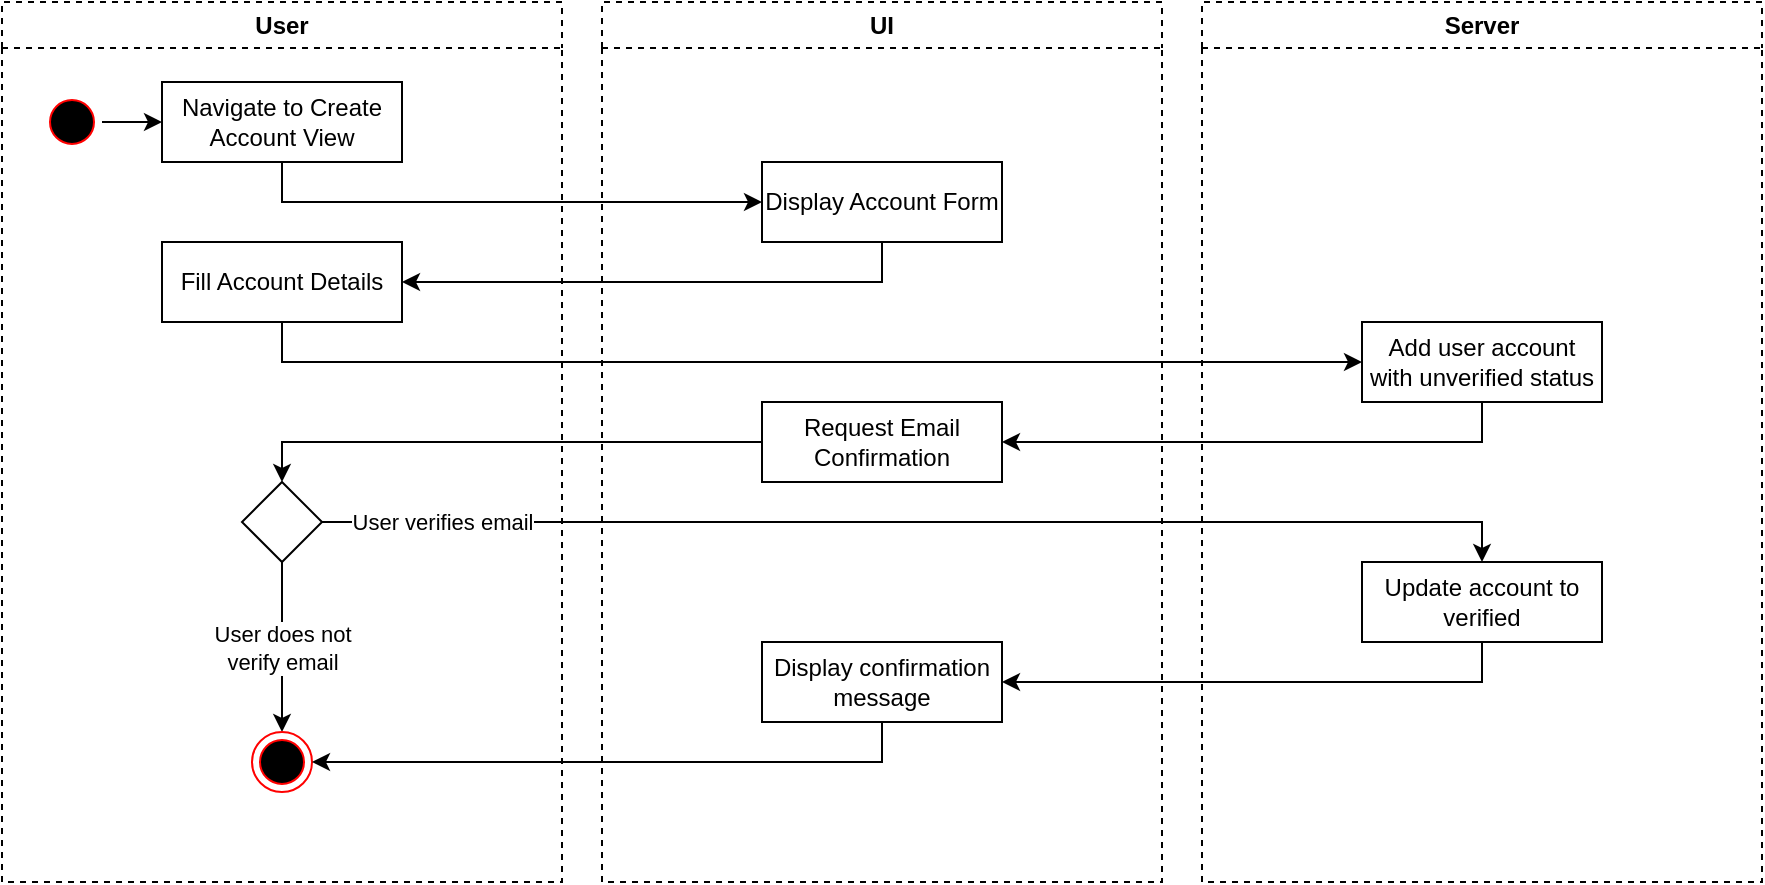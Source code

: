 <mxfile version="20.7.4" type="device"><diagram name="Page-1" id="e7e014a7-5840-1c2e-5031-d8a46d1fe8dd"><mxGraphModel dx="1434" dy="852" grid="1" gridSize="10" guides="1" tooltips="1" connect="1" arrows="1" fold="1" page="0" pageScale="1" pageWidth="1169" pageHeight="826" background="none" math="0" shadow="0"><root><mxCell id="0"/><mxCell id="1" parent="0"/><mxCell id="2" value="User" style="swimlane;whiteSpace=wrap;dashed=1;rounded=0;" parent="1" vertex="1"><mxGeometry x="80" y="120" width="280" height="440" as="geometry"/></mxCell><mxCell id="QHhK5gdTGVQyGTtITEeM-2" style="edgeStyle=orthogonalEdgeStyle;rounded=0;orthogonalLoop=1;jettySize=auto;html=1;" parent="2" source="5bzQMp6kEuD0OZ4RyNbC-232" target="5bzQMp6kEuD0OZ4RyNbC-233" edge="1"><mxGeometry relative="1" as="geometry"/></mxCell><mxCell id="5bzQMp6kEuD0OZ4RyNbC-232" value="" style="ellipse;shape=startState;fillColor=#000000;strokeColor=#ff0000;fontSize=12;" parent="2" vertex="1"><mxGeometry x="20" y="45" width="30" height="30" as="geometry"/></mxCell><mxCell id="5bzQMp6kEuD0OZ4RyNbC-233" value="Navigate to Create Account View" style="points=[[0,0.5,0,-3,0],[0.5,0,0,0,-2],[0.5,1,0,0,2],[1,0.5,0,2,0]];whiteSpace=wrap;fontSize=12;" parent="2" vertex="1"><mxGeometry x="80" y="40" width="120" height="40" as="geometry"/></mxCell><mxCell id="pOz_aUeioIbI2jwhbHBd-4" value="Fill Account Details" style="points=[[0,0.5,0,-3,0],[0.5,0,0,0,-2],[0.5,1,0,0,2],[1,0.5,0,2,0]];whiteSpace=wrap;fontSize=12;" vertex="1" parent="2"><mxGeometry x="80" y="120" width="120" height="40" as="geometry"/></mxCell><mxCell id="pOz_aUeioIbI2jwhbHBd-18" value="User does not&lt;br&gt;verify email" style="edgeStyle=orthogonalEdgeStyle;rounded=0;orthogonalLoop=1;jettySize=auto;html=1;fontSize=11;" edge="1" parent="2" source="pOz_aUeioIbI2jwhbHBd-10" target="pOz_aUeioIbI2jwhbHBd-16"><mxGeometry relative="1" as="geometry"/></mxCell><mxCell id="pOz_aUeioIbI2jwhbHBd-10" value="" style="rhombus;whiteSpace=wrap;html=1;points=[[0,0.5,0,0,0],[0.5,0,0,0,0],[0.5,1,0,0,0],[1,0.5,0,0,0]];labelBackgroundColor=default;fontSize=11;fillColor=#FFFFFF;" vertex="1" parent="2"><mxGeometry x="120" y="240" width="40" height="40" as="geometry"/></mxCell><mxCell id="pOz_aUeioIbI2jwhbHBd-16" value="" style="ellipse;html=1;shape=endState;fillColor=#000000;strokeColor=#ff0000;fontSize=10;labelBackgroundColor=default;" vertex="1" parent="2"><mxGeometry x="125" y="365" width="30" height="30" as="geometry"/></mxCell><mxCell id="5bzQMp6kEuD0OZ4RyNbC-230" value="UI" style="swimlane;whiteSpace=wrap;dashed=1;rounded=0;" parent="1" vertex="1"><mxGeometry x="380" y="120" width="280" height="440" as="geometry"/></mxCell><mxCell id="pOz_aUeioIbI2jwhbHBd-2" value="Display Account Form" style="points=[[0,0.5,0,-3,0],[0.5,0,0,0,-2],[0.5,1,0,0,2],[1,0.5,0,2,0]];whiteSpace=wrap;fontSize=12;" vertex="1" parent="5bzQMp6kEuD0OZ4RyNbC-230"><mxGeometry x="80" y="80" width="120" height="40" as="geometry"/></mxCell><mxCell id="pOz_aUeioIbI2jwhbHBd-6" value="Request Email Confirmation" style="points=[[0,0.5,0,-3,0],[0.5,0,0,0,-2],[0.5,1,0,0,2],[1,0.5,0,2,0]];whiteSpace=wrap;fontSize=12;" vertex="1" parent="5bzQMp6kEuD0OZ4RyNbC-230"><mxGeometry x="80" y="200" width="120" height="40" as="geometry"/></mxCell><mxCell id="pOz_aUeioIbI2jwhbHBd-14" value="Display confirmation message" style="points=[[0,0.5,0,-3,0],[0.5,0,0,0,-2],[0.5,1,0,0,2],[1,0.5,0,2,0]];whiteSpace=wrap;fontSize=12;" vertex="1" parent="5bzQMp6kEuD0OZ4RyNbC-230"><mxGeometry x="80" y="320" width="120" height="40" as="geometry"/></mxCell><mxCell id="5bzQMp6kEuD0OZ4RyNbC-231" value="Server" style="swimlane;whiteSpace=wrap;dashed=1;rounded=0;" parent="1" vertex="1"><mxGeometry x="680" y="120" width="280" height="440" as="geometry"/></mxCell><mxCell id="pOz_aUeioIbI2jwhbHBd-7" value="Add user account with unverified status" style="points=[[0,0.5,0,-3,0],[0.5,0,0,0,-2],[0.5,1,0,0,2],[1,0.5,0,2,0]];whiteSpace=wrap;fontSize=12;" vertex="1" parent="5bzQMp6kEuD0OZ4RyNbC-231"><mxGeometry x="80" y="160" width="120" height="40" as="geometry"/></mxCell><mxCell id="pOz_aUeioIbI2jwhbHBd-12" value="Update account to verified" style="points=[[0,0.5,0,-3,0],[0.5,0,0,0,-2],[0.5,1,0,0,2],[1,0.5,0,2,0]];whiteSpace=wrap;fontSize=12;" vertex="1" parent="5bzQMp6kEuD0OZ4RyNbC-231"><mxGeometry x="80" y="280" width="120" height="40" as="geometry"/></mxCell><mxCell id="pOz_aUeioIbI2jwhbHBd-3" style="edgeStyle=orthogonalEdgeStyle;rounded=0;orthogonalLoop=1;jettySize=auto;html=1;fontSize=11;" edge="1" parent="1" source="5bzQMp6kEuD0OZ4RyNbC-233" target="pOz_aUeioIbI2jwhbHBd-2"><mxGeometry relative="1" as="geometry"><Array as="points"><mxPoint x="220" y="220"/></Array></mxGeometry></mxCell><mxCell id="pOz_aUeioIbI2jwhbHBd-5" style="edgeStyle=orthogonalEdgeStyle;rounded=0;orthogonalLoop=1;jettySize=auto;html=1;fontSize=11;" edge="1" parent="1" source="pOz_aUeioIbI2jwhbHBd-2" target="pOz_aUeioIbI2jwhbHBd-4"><mxGeometry relative="1" as="geometry"><Array as="points"><mxPoint x="520" y="260"/></Array></mxGeometry></mxCell><mxCell id="pOz_aUeioIbI2jwhbHBd-8" style="edgeStyle=orthogonalEdgeStyle;rounded=0;orthogonalLoop=1;jettySize=auto;html=1;fontSize=11;" edge="1" parent="1" source="pOz_aUeioIbI2jwhbHBd-4" target="pOz_aUeioIbI2jwhbHBd-7"><mxGeometry relative="1" as="geometry"><Array as="points"><mxPoint x="220" y="300"/></Array></mxGeometry></mxCell><mxCell id="pOz_aUeioIbI2jwhbHBd-9" style="edgeStyle=orthogonalEdgeStyle;rounded=0;orthogonalLoop=1;jettySize=auto;html=1;fontSize=11;" edge="1" parent="1" source="pOz_aUeioIbI2jwhbHBd-7" target="pOz_aUeioIbI2jwhbHBd-6"><mxGeometry relative="1" as="geometry"><Array as="points"><mxPoint x="820" y="340"/></Array></mxGeometry></mxCell><mxCell id="pOz_aUeioIbI2jwhbHBd-11" style="edgeStyle=orthogonalEdgeStyle;rounded=0;orthogonalLoop=1;jettySize=auto;html=1;entryX=0.5;entryY=0;entryDx=0;entryDy=0;entryPerimeter=0;fontSize=11;" edge="1" parent="1" source="pOz_aUeioIbI2jwhbHBd-6" target="pOz_aUeioIbI2jwhbHBd-10"><mxGeometry relative="1" as="geometry"/></mxCell><mxCell id="pOz_aUeioIbI2jwhbHBd-13" value="User verifies email" style="edgeStyle=orthogonalEdgeStyle;rounded=0;orthogonalLoop=1;jettySize=auto;html=1;fontSize=11;" edge="1" parent="1" source="pOz_aUeioIbI2jwhbHBd-10" target="pOz_aUeioIbI2jwhbHBd-12"><mxGeometry x="-0.8" relative="1" as="geometry"><Array as="points"><mxPoint x="820" y="380"/></Array><mxPoint as="offset"/></mxGeometry></mxCell><mxCell id="pOz_aUeioIbI2jwhbHBd-15" style="edgeStyle=orthogonalEdgeStyle;rounded=0;orthogonalLoop=1;jettySize=auto;html=1;fontSize=11;" edge="1" parent="1" source="pOz_aUeioIbI2jwhbHBd-12" target="pOz_aUeioIbI2jwhbHBd-14"><mxGeometry relative="1" as="geometry"><Array as="points"><mxPoint x="820" y="460"/></Array></mxGeometry></mxCell><mxCell id="pOz_aUeioIbI2jwhbHBd-17" style="edgeStyle=orthogonalEdgeStyle;rounded=0;orthogonalLoop=1;jettySize=auto;html=1;fontSize=11;" edge="1" parent="1" source="pOz_aUeioIbI2jwhbHBd-14" target="pOz_aUeioIbI2jwhbHBd-16"><mxGeometry relative="1" as="geometry"><Array as="points"><mxPoint x="520" y="500"/><mxPoint x="220" y="500"/></Array></mxGeometry></mxCell></root></mxGraphModel></diagram></mxfile>